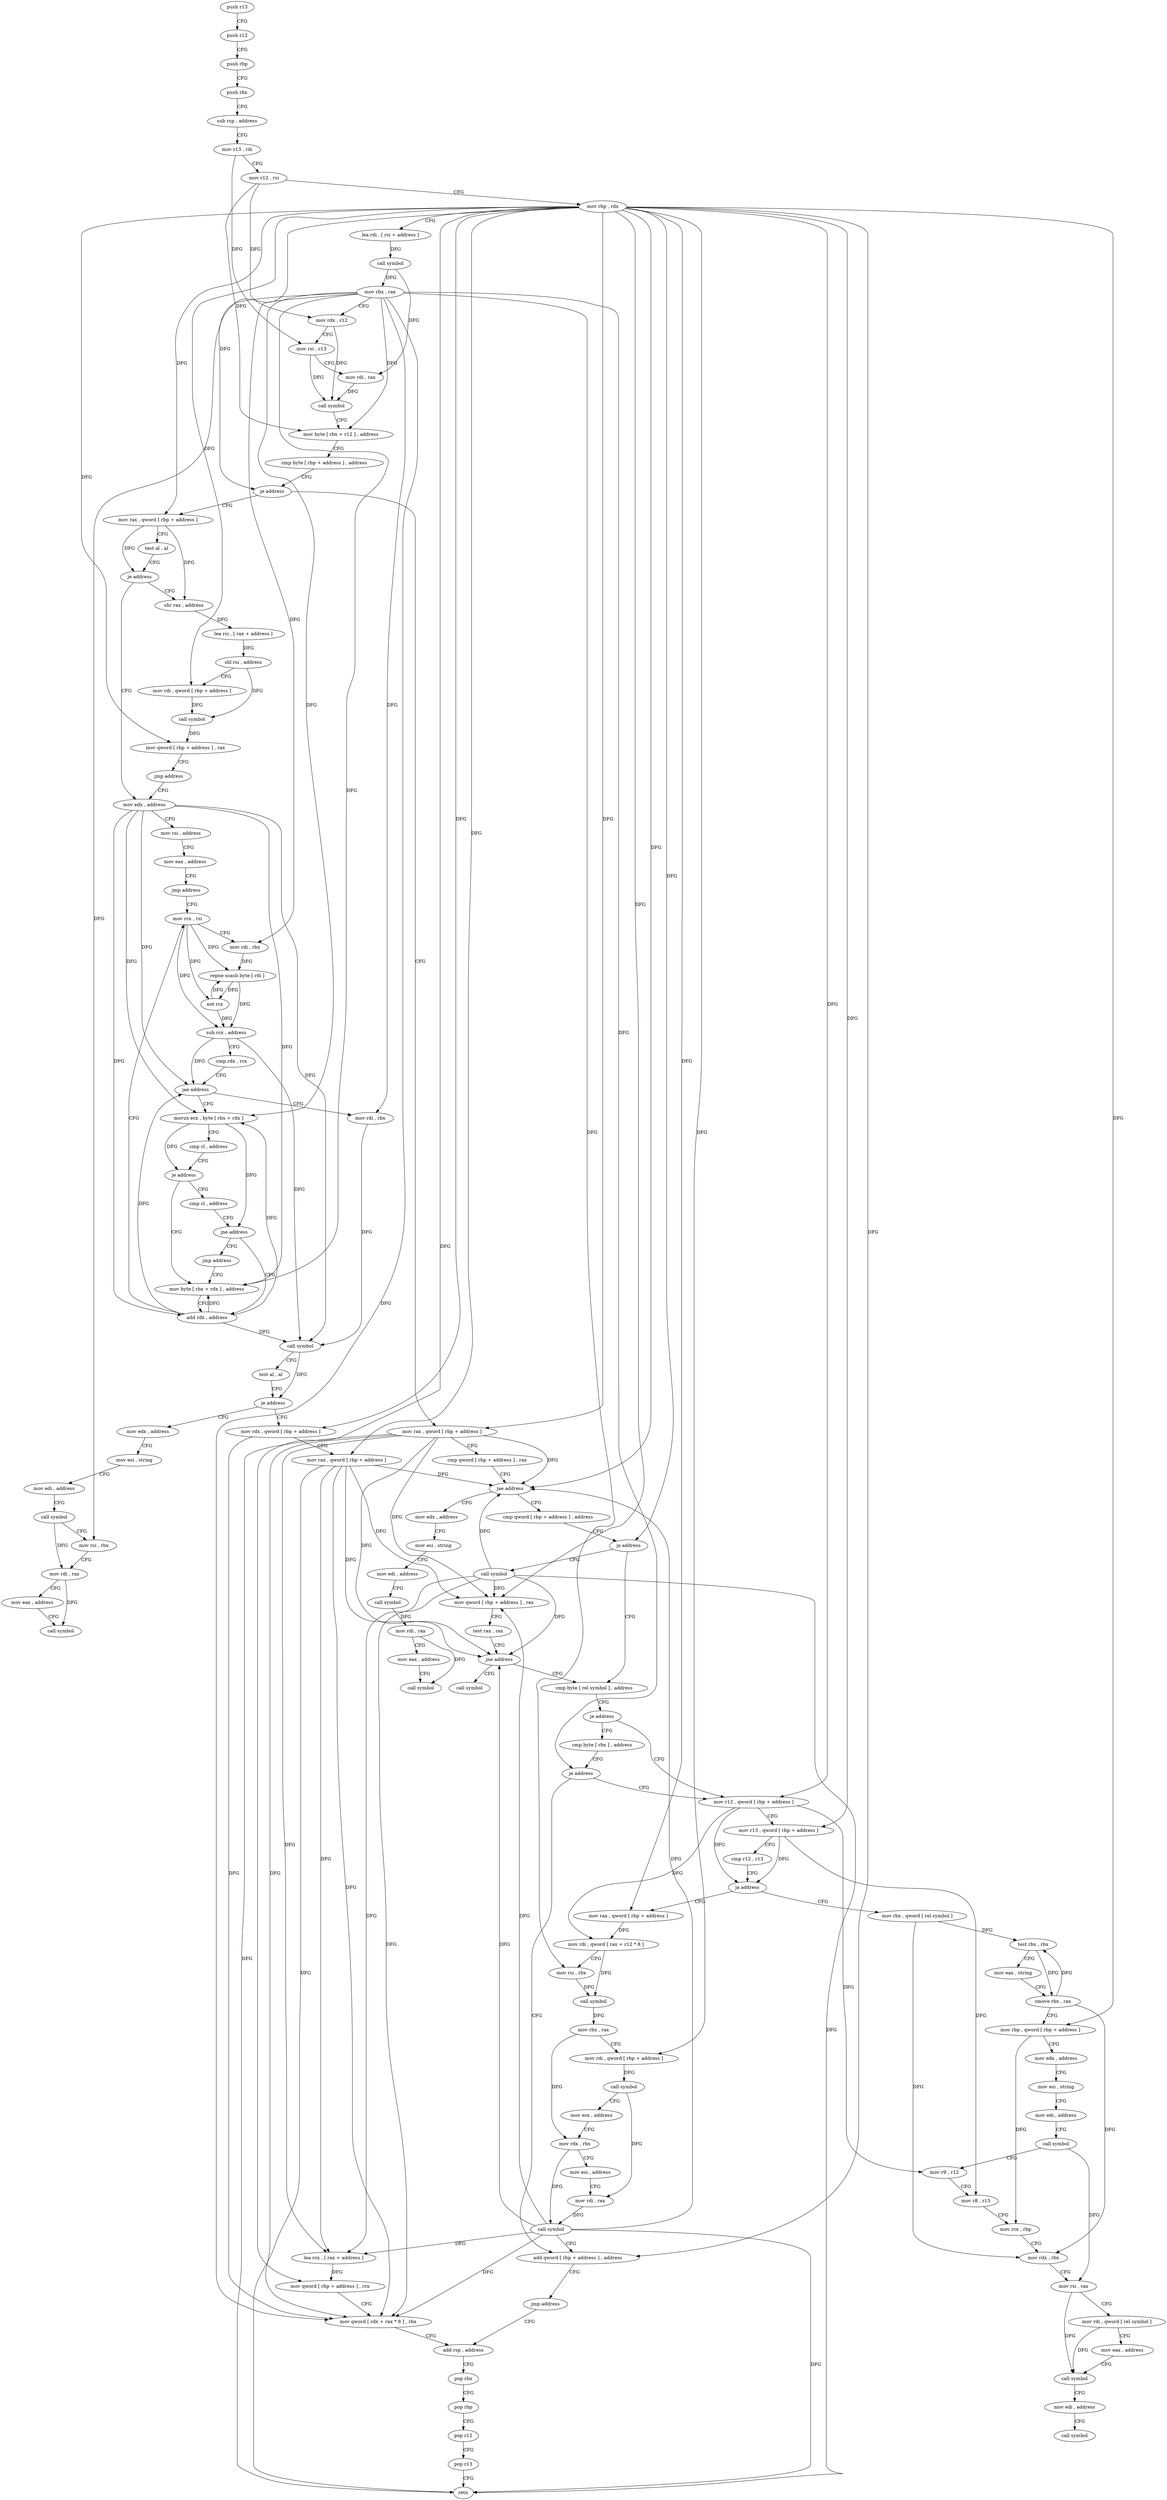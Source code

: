 digraph "func" {
"4216771" [label = "push r13" ]
"4216773" [label = "push r12" ]
"4216775" [label = "push rbp" ]
"4216776" [label = "push rbx" ]
"4216777" [label = "sub rsp , address" ]
"4216781" [label = "mov r13 , rdi" ]
"4216784" [label = "mov r12 , rsi" ]
"4216787" [label = "mov rbp , rdx" ]
"4216790" [label = "lea rdi , [ rsi + address ]" ]
"4216794" [label = "call symbol" ]
"4216799" [label = "mov rbx , rax" ]
"4216802" [label = "mov rdx , r12" ]
"4216805" [label = "mov rsi , r13" ]
"4216808" [label = "mov rdi , rax" ]
"4216811" [label = "call symbol" ]
"4216816" [label = "mov byte [ rbx + r12 ] , address" ]
"4216821" [label = "cmp byte [ rbp + address ] , address" ]
"4216825" [label = "je address" ]
"4217010" [label = "mov rax , qword [ rbp + address ]" ]
"4216831" [label = "mov rax , qword [ rbp + address ]" ]
"4217014" [label = "cmp qword [ rbp + address ] , rax" ]
"4217018" [label = "jae address" ]
"4217113" [label = "mov edx , address" ]
"4217020" [label = "cmp qword [ rbp + address ] , address" ]
"4216835" [label = "test al , al" ]
"4216837" [label = "je address" ]
"4216858" [label = "shr rax , address" ]
"4216839" [label = "mov edx , address" ]
"4217118" [label = "mov esi , string" ]
"4217123" [label = "mov edi , address" ]
"4217128" [label = "call symbol" ]
"4217133" [label = "mov rdi , rax" ]
"4217136" [label = "mov eax , address" ]
"4217141" [label = "call symbol" ]
"4217025" [label = "je address" ]
"4217148" [label = "call symbol" ]
"4217027" [label = "cmp byte [ rel symbol ] , address" ]
"4216862" [label = "lea rsi , [ rax + address ]" ]
"4216866" [label = "shl rsi , address" ]
"4216870" [label = "mov rdi , qword [ rbp + address ]" ]
"4216874" [label = "call symbol" ]
"4216879" [label = "mov qword [ rbp + address ] , rax" ]
"4216883" [label = "jmp address" ]
"4216844" [label = "mov rsi , address" ]
"4216851" [label = "mov eax , address" ]
"4216856" [label = "jmp address" ]
"4216893" [label = "mov rcx , rsi" ]
"4217153" [label = "mov qword [ rbp + address ] , rax" ]
"4217157" [label = "test rax , rax" ]
"4217160" [label = "jne address" ]
"4217166" [label = "call symbol" ]
"4217034" [label = "je address" ]
"4217041" [label = "mov r12 , qword [ rbp + address ]" ]
"4217036" [label = "cmp byte [ rbx ] , address" ]
"4216896" [label = "mov rdi , rbx" ]
"4216899" [label = "repne scasb byte [ rdi ]" ]
"4216901" [label = "not rcx" ]
"4216904" [label = "sub rcx , address" ]
"4216908" [label = "cmp rdx , rcx" ]
"4216911" [label = "jae address" ]
"4216929" [label = "mov rdi , rbx" ]
"4216913" [label = "movzx ecx , byte [ rbx + rdx ]" ]
"4217045" [label = "mov r13 , qword [ rbp + address ]" ]
"4217049" [label = "cmp r12 , r13" ]
"4217052" [label = "ja address" ]
"4217176" [label = "mov rbx , qword [ rel symbol ]" ]
"4217054" [label = "mov rax , qword [ rbp + address ]" ]
"4217039" [label = "je address" ]
"4217103" [label = "add qword [ rbp + address ] , address" ]
"4216932" [label = "call symbol" ]
"4216937" [label = "test al , al" ]
"4216939" [label = "je address" ]
"4216972" [label = "mov edx , address" ]
"4216941" [label = "mov rdx , qword [ rbp + address ]" ]
"4216917" [label = "cmp cl , address" ]
"4216920" [label = "je address" ]
"4216885" [label = "mov byte [ rbx + rdx ] , address" ]
"4216922" [label = "cmp cl , address" ]
"4217183" [label = "test rbx , rbx" ]
"4217186" [label = "mov eax , string" ]
"4217191" [label = "cmove rbx , rax" ]
"4217195" [label = "mov rbp , qword [ rbp + address ]" ]
"4217199" [label = "mov edx , address" ]
"4217204" [label = "mov esi , string" ]
"4217209" [label = "mov edi , address" ]
"4217214" [label = "call symbol" ]
"4217219" [label = "mov r9 , r12" ]
"4217222" [label = "mov r8 , r13" ]
"4217225" [label = "mov rcx , rbp" ]
"4217228" [label = "mov rdx , rbx" ]
"4217231" [label = "mov rsi , rax" ]
"4217234" [label = "mov rdi , qword [ rel symbol ]" ]
"4217241" [label = "mov eax , address" ]
"4217246" [label = "call symbol" ]
"4217251" [label = "mov edi , address" ]
"4217256" [label = "call symbol" ]
"4217058" [label = "mov rdi , qword [ rax + r12 * 8 ]" ]
"4217062" [label = "mov rsi , rbx" ]
"4217065" [label = "call symbol" ]
"4217070" [label = "mov rbx , rax" ]
"4217073" [label = "mov rdi , qword [ rbp + address ]" ]
"4217077" [label = "call symbol" ]
"4217082" [label = "mov ecx , address" ]
"4217087" [label = "mov rdx , rbx" ]
"4217090" [label = "mov esi , address" ]
"4217095" [label = "mov rdi , rax" ]
"4217098" [label = "call symbol" ]
"4217108" [label = "jmp address" ]
"4216961" [label = "add rsp , address" ]
"4216977" [label = "mov esi , string" ]
"4216982" [label = "mov edi , address" ]
"4216987" [label = "call symbol" ]
"4216992" [label = "mov rsi , rbx" ]
"4216995" [label = "mov rdi , rax" ]
"4216998" [label = "mov eax , address" ]
"4217003" [label = "call symbol" ]
"4216945" [label = "mov rax , qword [ rbp + address ]" ]
"4216949" [label = "lea rcx , [ rax + address ]" ]
"4216953" [label = "mov qword [ rbp + address ] , rcx" ]
"4216957" [label = "mov qword [ rdx + rax * 8 ] , rbx" ]
"4216889" [label = "add rdx , address" ]
"4216925" [label = "jne address" ]
"4216927" [label = "jmp address" ]
"4216965" [label = "pop rbx" ]
"4216966" [label = "pop rbp" ]
"4216967" [label = "pop r12" ]
"4216969" [label = "pop r13" ]
"4216971" [label = "retn" ]
"4216771" -> "4216773" [ label = "CFG" ]
"4216773" -> "4216775" [ label = "CFG" ]
"4216775" -> "4216776" [ label = "CFG" ]
"4216776" -> "4216777" [ label = "CFG" ]
"4216777" -> "4216781" [ label = "CFG" ]
"4216781" -> "4216784" [ label = "CFG" ]
"4216781" -> "4216805" [ label = "DFG" ]
"4216784" -> "4216787" [ label = "CFG" ]
"4216784" -> "4216802" [ label = "DFG" ]
"4216784" -> "4216816" [ label = "DFG" ]
"4216787" -> "4216790" [ label = "CFG" ]
"4216787" -> "4216825" [ label = "DFG" ]
"4216787" -> "4217010" [ label = "DFG" ]
"4216787" -> "4217018" [ label = "DFG" ]
"4216787" -> "4216831" [ label = "DFG" ]
"4216787" -> "4217025" [ label = "DFG" ]
"4216787" -> "4216870" [ label = "DFG" ]
"4216787" -> "4216879" [ label = "DFG" ]
"4216787" -> "4217153" [ label = "DFG" ]
"4216787" -> "4217041" [ label = "DFG" ]
"4216787" -> "4217045" [ label = "DFG" ]
"4216787" -> "4217054" [ label = "DFG" ]
"4216787" -> "4217073" [ label = "DFG" ]
"4216787" -> "4217103" [ label = "DFG" ]
"4216787" -> "4217195" [ label = "DFG" ]
"4216787" -> "4216941" [ label = "DFG" ]
"4216787" -> "4216945" [ label = "DFG" ]
"4216787" -> "4216953" [ label = "DFG" ]
"4216790" -> "4216794" [ label = "DFG" ]
"4216794" -> "4216799" [ label = "DFG" ]
"4216794" -> "4216808" [ label = "DFG" ]
"4216799" -> "4216802" [ label = "CFG" ]
"4216799" -> "4216816" [ label = "DFG" ]
"4216799" -> "4216896" [ label = "DFG" ]
"4216799" -> "4217039" [ label = "DFG" ]
"4216799" -> "4217062" [ label = "DFG" ]
"4216799" -> "4216929" [ label = "DFG" ]
"4216799" -> "4216913" [ label = "DFG" ]
"4216799" -> "4216992" [ label = "DFG" ]
"4216799" -> "4216957" [ label = "DFG" ]
"4216799" -> "4216885" [ label = "DFG" ]
"4216802" -> "4216805" [ label = "CFG" ]
"4216802" -> "4216811" [ label = "DFG" ]
"4216805" -> "4216808" [ label = "CFG" ]
"4216805" -> "4216811" [ label = "DFG" ]
"4216808" -> "4216811" [ label = "DFG" ]
"4216811" -> "4216816" [ label = "CFG" ]
"4216816" -> "4216821" [ label = "CFG" ]
"4216821" -> "4216825" [ label = "CFG" ]
"4216825" -> "4217010" [ label = "CFG" ]
"4216825" -> "4216831" [ label = "CFG" ]
"4217010" -> "4217014" [ label = "CFG" ]
"4217010" -> "4217018" [ label = "DFG" ]
"4217010" -> "4217153" [ label = "DFG" ]
"4217010" -> "4217160" [ label = "DFG" ]
"4217010" -> "4216971" [ label = "DFG" ]
"4217010" -> "4216949" [ label = "DFG" ]
"4217010" -> "4216957" [ label = "DFG" ]
"4216831" -> "4216835" [ label = "CFG" ]
"4216831" -> "4216837" [ label = "DFG" ]
"4216831" -> "4216858" [ label = "DFG" ]
"4217014" -> "4217018" [ label = "CFG" ]
"4217018" -> "4217113" [ label = "CFG" ]
"4217018" -> "4217020" [ label = "CFG" ]
"4217113" -> "4217118" [ label = "CFG" ]
"4217020" -> "4217025" [ label = "CFG" ]
"4216835" -> "4216837" [ label = "CFG" ]
"4216837" -> "4216858" [ label = "CFG" ]
"4216837" -> "4216839" [ label = "CFG" ]
"4216858" -> "4216862" [ label = "DFG" ]
"4216839" -> "4216844" [ label = "CFG" ]
"4216839" -> "4216911" [ label = "DFG" ]
"4216839" -> "4216932" [ label = "DFG" ]
"4216839" -> "4216913" [ label = "DFG" ]
"4216839" -> "4216885" [ label = "DFG" ]
"4216839" -> "4216889" [ label = "DFG" ]
"4217118" -> "4217123" [ label = "CFG" ]
"4217123" -> "4217128" [ label = "CFG" ]
"4217128" -> "4217133" [ label = "DFG" ]
"4217133" -> "4217136" [ label = "CFG" ]
"4217133" -> "4217141" [ label = "DFG" ]
"4217136" -> "4217141" [ label = "CFG" ]
"4217025" -> "4217148" [ label = "CFG" ]
"4217025" -> "4217027" [ label = "CFG" ]
"4217148" -> "4217153" [ label = "DFG" ]
"4217148" -> "4217018" [ label = "DFG" ]
"4217148" -> "4217160" [ label = "DFG" ]
"4217148" -> "4216971" [ label = "DFG" ]
"4217148" -> "4216949" [ label = "DFG" ]
"4217148" -> "4216957" [ label = "DFG" ]
"4217027" -> "4217034" [ label = "CFG" ]
"4216862" -> "4216866" [ label = "DFG" ]
"4216866" -> "4216870" [ label = "CFG" ]
"4216866" -> "4216874" [ label = "DFG" ]
"4216870" -> "4216874" [ label = "DFG" ]
"4216874" -> "4216879" [ label = "DFG" ]
"4216879" -> "4216883" [ label = "CFG" ]
"4216883" -> "4216839" [ label = "CFG" ]
"4216844" -> "4216851" [ label = "CFG" ]
"4216851" -> "4216856" [ label = "CFG" ]
"4216856" -> "4216893" [ label = "CFG" ]
"4216893" -> "4216896" [ label = "CFG" ]
"4216893" -> "4216899" [ label = "DFG" ]
"4216893" -> "4216901" [ label = "DFG" ]
"4216893" -> "4216904" [ label = "DFG" ]
"4217153" -> "4217157" [ label = "CFG" ]
"4217157" -> "4217160" [ label = "CFG" ]
"4217160" -> "4217027" [ label = "CFG" ]
"4217160" -> "4217166" [ label = "CFG" ]
"4217034" -> "4217041" [ label = "CFG" ]
"4217034" -> "4217036" [ label = "CFG" ]
"4217041" -> "4217045" [ label = "CFG" ]
"4217041" -> "4217052" [ label = "DFG" ]
"4217041" -> "4217058" [ label = "DFG" ]
"4217041" -> "4217219" [ label = "DFG" ]
"4217036" -> "4217039" [ label = "CFG" ]
"4216896" -> "4216899" [ label = "DFG" ]
"4216899" -> "4216901" [ label = "DFG" ]
"4216899" -> "4216904" [ label = "DFG" ]
"4216901" -> "4216904" [ label = "DFG" ]
"4216901" -> "4216899" [ label = "DFG" ]
"4216904" -> "4216908" [ label = "CFG" ]
"4216904" -> "4216911" [ label = "DFG" ]
"4216904" -> "4216932" [ label = "DFG" ]
"4216908" -> "4216911" [ label = "CFG" ]
"4216911" -> "4216929" [ label = "CFG" ]
"4216911" -> "4216913" [ label = "CFG" ]
"4216929" -> "4216932" [ label = "DFG" ]
"4216913" -> "4216917" [ label = "CFG" ]
"4216913" -> "4216920" [ label = "DFG" ]
"4216913" -> "4216925" [ label = "DFG" ]
"4217045" -> "4217049" [ label = "CFG" ]
"4217045" -> "4217052" [ label = "DFG" ]
"4217045" -> "4217222" [ label = "DFG" ]
"4217049" -> "4217052" [ label = "CFG" ]
"4217052" -> "4217176" [ label = "CFG" ]
"4217052" -> "4217054" [ label = "CFG" ]
"4217176" -> "4217183" [ label = "DFG" ]
"4217176" -> "4217228" [ label = "DFG" ]
"4217054" -> "4217058" [ label = "DFG" ]
"4217039" -> "4217103" [ label = "CFG" ]
"4217039" -> "4217041" [ label = "CFG" ]
"4217103" -> "4217108" [ label = "CFG" ]
"4216932" -> "4216937" [ label = "CFG" ]
"4216932" -> "4216939" [ label = "DFG" ]
"4216937" -> "4216939" [ label = "CFG" ]
"4216939" -> "4216972" [ label = "CFG" ]
"4216939" -> "4216941" [ label = "CFG" ]
"4216972" -> "4216977" [ label = "CFG" ]
"4216941" -> "4216945" [ label = "CFG" ]
"4216941" -> "4216957" [ label = "DFG" ]
"4216917" -> "4216920" [ label = "CFG" ]
"4216920" -> "4216885" [ label = "CFG" ]
"4216920" -> "4216922" [ label = "CFG" ]
"4216885" -> "4216889" [ label = "CFG" ]
"4216922" -> "4216925" [ label = "CFG" ]
"4217183" -> "4217186" [ label = "CFG" ]
"4217183" -> "4217191" [ label = "DFG" ]
"4217186" -> "4217191" [ label = "CFG" ]
"4217191" -> "4217195" [ label = "CFG" ]
"4217191" -> "4217183" [ label = "DFG" ]
"4217191" -> "4217228" [ label = "DFG" ]
"4217195" -> "4217199" [ label = "CFG" ]
"4217195" -> "4217225" [ label = "DFG" ]
"4217199" -> "4217204" [ label = "CFG" ]
"4217204" -> "4217209" [ label = "CFG" ]
"4217209" -> "4217214" [ label = "CFG" ]
"4217214" -> "4217219" [ label = "CFG" ]
"4217214" -> "4217231" [ label = "DFG" ]
"4217219" -> "4217222" [ label = "CFG" ]
"4217222" -> "4217225" [ label = "CFG" ]
"4217225" -> "4217228" [ label = "CFG" ]
"4217228" -> "4217231" [ label = "CFG" ]
"4217231" -> "4217234" [ label = "CFG" ]
"4217231" -> "4217246" [ label = "DFG" ]
"4217234" -> "4217241" [ label = "CFG" ]
"4217234" -> "4217246" [ label = "DFG" ]
"4217241" -> "4217246" [ label = "CFG" ]
"4217246" -> "4217251" [ label = "CFG" ]
"4217251" -> "4217256" [ label = "CFG" ]
"4217058" -> "4217062" [ label = "CFG" ]
"4217058" -> "4217065" [ label = "DFG" ]
"4217062" -> "4217065" [ label = "DFG" ]
"4217065" -> "4217070" [ label = "DFG" ]
"4217070" -> "4217073" [ label = "CFG" ]
"4217070" -> "4217087" [ label = "DFG" ]
"4217073" -> "4217077" [ label = "DFG" ]
"4217077" -> "4217082" [ label = "CFG" ]
"4217077" -> "4217095" [ label = "DFG" ]
"4217082" -> "4217087" [ label = "CFG" ]
"4217087" -> "4217090" [ label = "CFG" ]
"4217087" -> "4217098" [ label = "DFG" ]
"4217090" -> "4217095" [ label = "CFG" ]
"4217095" -> "4217098" [ label = "DFG" ]
"4217098" -> "4217103" [ label = "CFG" ]
"4217098" -> "4217018" [ label = "DFG" ]
"4217098" -> "4217153" [ label = "DFG" ]
"4217098" -> "4217160" [ label = "DFG" ]
"4217098" -> "4216971" [ label = "DFG" ]
"4217098" -> "4216949" [ label = "DFG" ]
"4217098" -> "4216957" [ label = "DFG" ]
"4217108" -> "4216961" [ label = "CFG" ]
"4216961" -> "4216965" [ label = "CFG" ]
"4216977" -> "4216982" [ label = "CFG" ]
"4216982" -> "4216987" [ label = "CFG" ]
"4216987" -> "4216992" [ label = "CFG" ]
"4216987" -> "4216995" [ label = "DFG" ]
"4216992" -> "4216995" [ label = "CFG" ]
"4216995" -> "4216998" [ label = "CFG" ]
"4216995" -> "4217003" [ label = "DFG" ]
"4216998" -> "4217003" [ label = "CFG" ]
"4216945" -> "4216949" [ label = "DFG" ]
"4216945" -> "4217018" [ label = "DFG" ]
"4216945" -> "4217153" [ label = "DFG" ]
"4216945" -> "4217160" [ label = "DFG" ]
"4216945" -> "4216971" [ label = "DFG" ]
"4216945" -> "4216957" [ label = "DFG" ]
"4216949" -> "4216953" [ label = "DFG" ]
"4216953" -> "4216957" [ label = "CFG" ]
"4216957" -> "4216961" [ label = "CFG" ]
"4216889" -> "4216893" [ label = "CFG" ]
"4216889" -> "4216913" [ label = "DFG" ]
"4216889" -> "4216885" [ label = "DFG" ]
"4216889" -> "4216911" [ label = "DFG" ]
"4216889" -> "4216932" [ label = "DFG" ]
"4216925" -> "4216889" [ label = "CFG" ]
"4216925" -> "4216927" [ label = "CFG" ]
"4216927" -> "4216885" [ label = "CFG" ]
"4216965" -> "4216966" [ label = "CFG" ]
"4216966" -> "4216967" [ label = "CFG" ]
"4216967" -> "4216969" [ label = "CFG" ]
"4216969" -> "4216971" [ label = "CFG" ]
}
